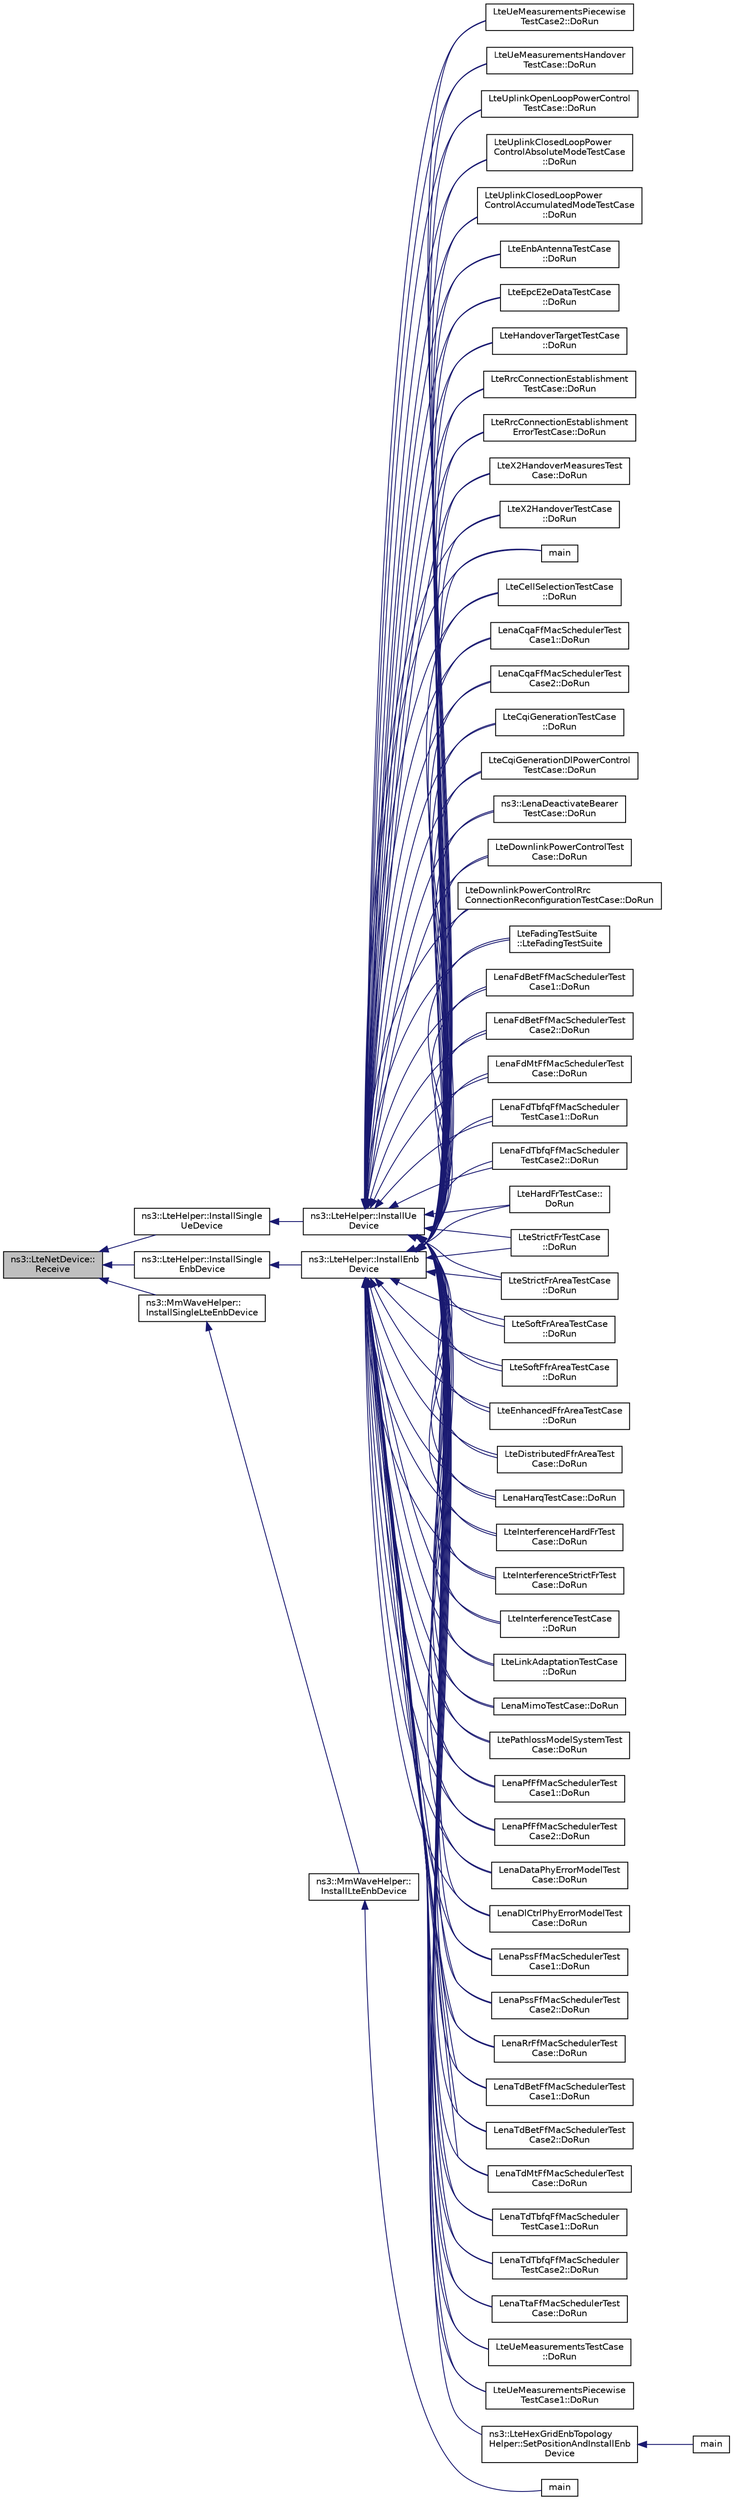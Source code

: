 digraph "ns3::LteNetDevice::Receive"
{
  edge [fontname="Helvetica",fontsize="10",labelfontname="Helvetica",labelfontsize="10"];
  node [fontname="Helvetica",fontsize="10",shape=record];
  rankdir="LR";
  Node1 [label="ns3::LteNetDevice::\lReceive",height=0.2,width=0.4,color="black", fillcolor="grey75", style="filled", fontcolor="black"];
  Node1 -> Node2 [dir="back",color="midnightblue",fontsize="10",style="solid"];
  Node2 [label="ns3::LteHelper::InstallSingle\lEnbDevice",height=0.2,width=0.4,color="black", fillcolor="white", style="filled",URL="$d6/d63/classns3_1_1LteHelper.html#afac168014c3a4ac5c30bfd7c1d09cb96"];
  Node2 -> Node3 [dir="back",color="midnightblue",fontsize="10",style="solid"];
  Node3 [label="ns3::LteHelper::InstallEnb\lDevice",height=0.2,width=0.4,color="black", fillcolor="white", style="filled",URL="$d6/d63/classns3_1_1LteHelper.html#a5e009ad35ef85f46b5a6099263f15a03"];
  Node3 -> Node4 [dir="back",color="midnightblue",fontsize="10",style="solid"];
  Node4 [label="main",height=0.2,width=0.4,color="black", fillcolor="white", style="filled",URL="$d5/d9b/lena-cqi-threshold_8cc.html#a0ddf1224851353fc92bfbff6f499fa97"];
  Node3 -> Node5 [dir="back",color="midnightblue",fontsize="10",style="solid"];
  Node5 [label="ns3::LteHexGridEnbTopology\lHelper::SetPositionAndInstallEnb\lDevice",height=0.2,width=0.4,color="black", fillcolor="white", style="filled",URL="$d1/d31/classns3_1_1LteHexGridEnbTopologyHelper.html#ad16fb01e9df27659bb1c4328542e07d6"];
  Node5 -> Node6 [dir="back",color="midnightblue",fontsize="10",style="solid"];
  Node6 [label="main",height=0.2,width=0.4,color="black", fillcolor="white", style="filled",URL="$da/d10/lena-dual-stripe_8cc.html#a0ddf1224851353fc92bfbff6f499fa97"];
  Node3 -> Node7 [dir="back",color="midnightblue",fontsize="10",style="solid"];
  Node7 [label="LteCellSelectionTestCase\l::DoRun",height=0.2,width=0.4,color="black", fillcolor="white", style="filled",URL="$d3/d21/classLteCellSelectionTestCase.html#a2ad9dadf26f7beb5d3ed1c6dfbcef90a",tooltip="Setup the simulation according to the configuration set by the class constructor, run it..."];
  Node3 -> Node8 [dir="back",color="midnightblue",fontsize="10",style="solid"];
  Node8 [label="LenaCqaFfMacSchedulerTest\lCase1::DoRun",height=0.2,width=0.4,color="black", fillcolor="white", style="filled",URL="$d2/d5c/classLenaCqaFfMacSchedulerTestCase1.html#a91b3e2ef4ff292dbeda5559ff0eae1e6",tooltip="Implementation to actually run this TestCase. "];
  Node3 -> Node9 [dir="back",color="midnightblue",fontsize="10",style="solid"];
  Node9 [label="LenaCqaFfMacSchedulerTest\lCase2::DoRun",height=0.2,width=0.4,color="black", fillcolor="white", style="filled",URL="$d4/d7d/classLenaCqaFfMacSchedulerTestCase2.html#a773e8490a80a3afe50adf54d713d3e4a",tooltip="Implementation to actually run this TestCase. "];
  Node3 -> Node10 [dir="back",color="midnightblue",fontsize="10",style="solid"];
  Node10 [label="LteCqiGenerationTestCase\l::DoRun",height=0.2,width=0.4,color="black", fillcolor="white", style="filled",URL="$d6/d58/classLteCqiGenerationTestCase.html#a263a0f3670c23e42ed3feb7d353bdd09",tooltip="Implementation to actually run this TestCase. "];
  Node3 -> Node11 [dir="back",color="midnightblue",fontsize="10",style="solid"];
  Node11 [label="LteCqiGenerationDlPowerControl\lTestCase::DoRun",height=0.2,width=0.4,color="black", fillcolor="white", style="filled",URL="$d0/d70/classLteCqiGenerationDlPowerControlTestCase.html#a8a6ba5e52123fc8ed0deb9014a8b0591",tooltip="Implementation to actually run this TestCase. "];
  Node3 -> Node12 [dir="back",color="midnightblue",fontsize="10",style="solid"];
  Node12 [label="ns3::LenaDeactivateBearer\lTestCase::DoRun",height=0.2,width=0.4,color="black", fillcolor="white", style="filled",URL="$d4/d2f/classns3_1_1LenaDeactivateBearerTestCase.html#a214d777e46f96b701efdfd360871f53f",tooltip="Implementation to actually run this TestCase. "];
  Node3 -> Node13 [dir="back",color="midnightblue",fontsize="10",style="solid"];
  Node13 [label="LteDownlinkPowerControlTest\lCase::DoRun",height=0.2,width=0.4,color="black", fillcolor="white", style="filled",URL="$dd/d8d/classLteDownlinkPowerControlTestCase.html#a2eb1e31f7313f51061d8aa950d3f4268",tooltip="Implementation to actually run this TestCase. "];
  Node3 -> Node14 [dir="back",color="midnightblue",fontsize="10",style="solid"];
  Node14 [label="LteDownlinkPowerControlRrc\lConnectionReconfigurationTestCase::DoRun",height=0.2,width=0.4,color="black", fillcolor="white", style="filled",URL="$dd/d20/classLteDownlinkPowerControlRrcConnectionReconfigurationTestCase.html#a3f7be434747a85c448ade6fc4500d552",tooltip="Implementation to actually run this TestCase. "];
  Node3 -> Node15 [dir="back",color="midnightblue",fontsize="10",style="solid"];
  Node15 [label="LteFadingTestSuite\l::LteFadingTestSuite",height=0.2,width=0.4,color="black", fillcolor="white", style="filled",URL="$da/d7a/classLteFadingTestSuite.html#aa8f5d146edf68b18fe52196168dcbf90"];
  Node3 -> Node16 [dir="back",color="midnightblue",fontsize="10",style="solid"];
  Node16 [label="LenaFdBetFfMacSchedulerTest\lCase1::DoRun",height=0.2,width=0.4,color="black", fillcolor="white", style="filled",URL="$de/d24/classLenaFdBetFfMacSchedulerTestCase1.html#a21b7a9f396adcc1ab24ddefc919345f2",tooltip="Implementation to actually run this TestCase. "];
  Node3 -> Node17 [dir="back",color="midnightblue",fontsize="10",style="solid"];
  Node17 [label="LenaFdBetFfMacSchedulerTest\lCase2::DoRun",height=0.2,width=0.4,color="black", fillcolor="white", style="filled",URL="$d5/de5/classLenaFdBetFfMacSchedulerTestCase2.html#a51c587a50f2087be7c3950f4d2d82852",tooltip="Implementation to actually run this TestCase. "];
  Node3 -> Node18 [dir="back",color="midnightblue",fontsize="10",style="solid"];
  Node18 [label="LenaFdMtFfMacSchedulerTest\lCase::DoRun",height=0.2,width=0.4,color="black", fillcolor="white", style="filled",URL="$d6/dbd/classLenaFdMtFfMacSchedulerTestCase.html#a5cfc445b7daa4a02df317b46ee007f1a",tooltip="Implementation to actually run this TestCase. "];
  Node3 -> Node19 [dir="back",color="midnightblue",fontsize="10",style="solid"];
  Node19 [label="LenaFdTbfqFfMacScheduler\lTestCase1::DoRun",height=0.2,width=0.4,color="black", fillcolor="white", style="filled",URL="$d8/d07/classLenaFdTbfqFfMacSchedulerTestCase1.html#ae0536bf54d4e05fbf3600c1654c14cc0",tooltip="Implementation to actually run this TestCase. "];
  Node3 -> Node20 [dir="back",color="midnightblue",fontsize="10",style="solid"];
  Node20 [label="LenaFdTbfqFfMacScheduler\lTestCase2::DoRun",height=0.2,width=0.4,color="black", fillcolor="white", style="filled",URL="$d4/da3/classLenaFdTbfqFfMacSchedulerTestCase2.html#a2e43d4f9483463dffa86410a1ce47140",tooltip="Implementation to actually run this TestCase. "];
  Node3 -> Node21 [dir="back",color="midnightblue",fontsize="10",style="solid"];
  Node21 [label="LteHardFrTestCase::\lDoRun",height=0.2,width=0.4,color="black", fillcolor="white", style="filled",URL="$d3/d19/classLteHardFrTestCase.html#a7267927f1ffb7acff88742eb33ab2e3c",tooltip="Implementation to actually run this TestCase. "];
  Node3 -> Node22 [dir="back",color="midnightblue",fontsize="10",style="solid"];
  Node22 [label="LteStrictFrTestCase\l::DoRun",height=0.2,width=0.4,color="black", fillcolor="white", style="filled",URL="$d7/d86/classLteStrictFrTestCase.html#afd223c9e5a1d3e14a244303963e21425",tooltip="Implementation to actually run this TestCase. "];
  Node3 -> Node23 [dir="back",color="midnightblue",fontsize="10",style="solid"];
  Node23 [label="LteStrictFrAreaTestCase\l::DoRun",height=0.2,width=0.4,color="black", fillcolor="white", style="filled",URL="$df/d79/classLteStrictFrAreaTestCase.html#a61e945e04c3b10a50c2f484198199b49",tooltip="Implementation to actually run this TestCase. "];
  Node3 -> Node24 [dir="back",color="midnightblue",fontsize="10",style="solid"];
  Node24 [label="LteSoftFrAreaTestCase\l::DoRun",height=0.2,width=0.4,color="black", fillcolor="white", style="filled",URL="$de/df4/classLteSoftFrAreaTestCase.html#ae0df301b6c0f1a80a0145746b15a109c",tooltip="Implementation to actually run this TestCase. "];
  Node3 -> Node25 [dir="back",color="midnightblue",fontsize="10",style="solid"];
  Node25 [label="LteSoftFfrAreaTestCase\l::DoRun",height=0.2,width=0.4,color="black", fillcolor="white", style="filled",URL="$d5/df1/classLteSoftFfrAreaTestCase.html#aaf88ccad780563fc6394cd97ec9328d4",tooltip="Implementation to actually run this TestCase. "];
  Node3 -> Node26 [dir="back",color="midnightblue",fontsize="10",style="solid"];
  Node26 [label="LteEnhancedFfrAreaTestCase\l::DoRun",height=0.2,width=0.4,color="black", fillcolor="white", style="filled",URL="$dc/d2a/classLteEnhancedFfrAreaTestCase.html#aa242a1923952a50df92c3e291f1ca8a6",tooltip="Implementation to actually run this TestCase. "];
  Node3 -> Node27 [dir="back",color="midnightblue",fontsize="10",style="solid"];
  Node27 [label="LteDistributedFfrAreaTest\lCase::DoRun",height=0.2,width=0.4,color="black", fillcolor="white", style="filled",URL="$d7/d87/classLteDistributedFfrAreaTestCase.html#a1a386a39f2ddc3d22b17a134b775e2b7",tooltip="Implementation to actually run this TestCase. "];
  Node3 -> Node28 [dir="back",color="midnightblue",fontsize="10",style="solid"];
  Node28 [label="LenaHarqTestCase::DoRun",height=0.2,width=0.4,color="black", fillcolor="white", style="filled",URL="$dc/d87/classLenaHarqTestCase.html#a77a86faca2ff6021e971516d82ea0533",tooltip="Implementation to actually run this TestCase. "];
  Node3 -> Node29 [dir="back",color="midnightblue",fontsize="10",style="solid"];
  Node29 [label="LteInterferenceHardFrTest\lCase::DoRun",height=0.2,width=0.4,color="black", fillcolor="white", style="filled",URL="$d5/d60/classLteInterferenceHardFrTestCase.html#a2967abd43e38abed8a9d85d51c59937b",tooltip="Implementation to actually run this TestCase. "];
  Node3 -> Node30 [dir="back",color="midnightblue",fontsize="10",style="solid"];
  Node30 [label="LteInterferenceStrictFrTest\lCase::DoRun",height=0.2,width=0.4,color="black", fillcolor="white", style="filled",URL="$d6/da6/classLteInterferenceStrictFrTestCase.html#a8c8428c04ea0f4a892f289bb8423da52",tooltip="Implementation to actually run this TestCase. "];
  Node3 -> Node31 [dir="back",color="midnightblue",fontsize="10",style="solid"];
  Node31 [label="LteInterferenceTestCase\l::DoRun",height=0.2,width=0.4,color="black", fillcolor="white", style="filled",URL="$d8/d09/classLteInterferenceTestCase.html#adc059d120a4d9effd2ca5f6fecaae31a",tooltip="Implementation to actually run this TestCase. "];
  Node3 -> Node32 [dir="back",color="midnightblue",fontsize="10",style="solid"];
  Node32 [label="LteLinkAdaptationTestCase\l::DoRun",height=0.2,width=0.4,color="black", fillcolor="white", style="filled",URL="$d6/df3/classLteLinkAdaptationTestCase.html#a2310163be7e860827f18fce7fd100649",tooltip="Implementation to actually run this TestCase. "];
  Node3 -> Node33 [dir="back",color="midnightblue",fontsize="10",style="solid"];
  Node33 [label="LenaMimoTestCase::DoRun",height=0.2,width=0.4,color="black", fillcolor="white", style="filled",URL="$d4/d7e/classLenaMimoTestCase.html#a5479f5cb1621e84f8d28b4779f3e3b7c",tooltip="Implementation to actually run this TestCase. "];
  Node3 -> Node34 [dir="back",color="midnightblue",fontsize="10",style="solid"];
  Node34 [label="LtePathlossModelSystemTest\lCase::DoRun",height=0.2,width=0.4,color="black", fillcolor="white", style="filled",URL="$d2/d51/classLtePathlossModelSystemTestCase.html#a6cf8d23b5eab69a72e893419bbd13c1b",tooltip="Implementation to actually run this TestCase. "];
  Node3 -> Node35 [dir="back",color="midnightblue",fontsize="10",style="solid"];
  Node35 [label="LenaPfFfMacSchedulerTest\lCase1::DoRun",height=0.2,width=0.4,color="black", fillcolor="white", style="filled",URL="$df/d47/classLenaPfFfMacSchedulerTestCase1.html#a34e366045d568d5a38bedfeebbf72b79",tooltip="Implementation to actually run this TestCase. "];
  Node3 -> Node36 [dir="back",color="midnightblue",fontsize="10",style="solid"];
  Node36 [label="LenaPfFfMacSchedulerTest\lCase2::DoRun",height=0.2,width=0.4,color="black", fillcolor="white", style="filled",URL="$d9/dd8/classLenaPfFfMacSchedulerTestCase2.html#a693c0eff7472d9b3bb12f1f95e46253b",tooltip="Implementation to actually run this TestCase. "];
  Node3 -> Node37 [dir="back",color="midnightblue",fontsize="10",style="solid"];
  Node37 [label="LenaDataPhyErrorModelTest\lCase::DoRun",height=0.2,width=0.4,color="black", fillcolor="white", style="filled",URL="$d0/dbb/classLenaDataPhyErrorModelTestCase.html#a363738c5b8d73b6b3398dc526faf7792",tooltip="Implementation to actually run this TestCase. "];
  Node3 -> Node38 [dir="back",color="midnightblue",fontsize="10",style="solid"];
  Node38 [label="LenaDlCtrlPhyErrorModelTest\lCase::DoRun",height=0.2,width=0.4,color="black", fillcolor="white", style="filled",URL="$db/d32/classLenaDlCtrlPhyErrorModelTestCase.html#a1fb7c0a2adfe1083d7e0883b866b0954",tooltip="Implementation to actually run this TestCase. "];
  Node3 -> Node39 [dir="back",color="midnightblue",fontsize="10",style="solid"];
  Node39 [label="LenaPssFfMacSchedulerTest\lCase1::DoRun",height=0.2,width=0.4,color="black", fillcolor="white", style="filled",URL="$de/d58/classLenaPssFfMacSchedulerTestCase1.html#a82b48ffdd476a2c0b5b111aaa2702fc9",tooltip="Implementation to actually run this TestCase. "];
  Node3 -> Node40 [dir="back",color="midnightblue",fontsize="10",style="solid"];
  Node40 [label="LenaPssFfMacSchedulerTest\lCase2::DoRun",height=0.2,width=0.4,color="black", fillcolor="white", style="filled",URL="$dd/db8/classLenaPssFfMacSchedulerTestCase2.html#aff2e955c075aacd1f05d38b81ace0c3a",tooltip="Implementation to actually run this TestCase. "];
  Node3 -> Node41 [dir="back",color="midnightblue",fontsize="10",style="solid"];
  Node41 [label="LenaRrFfMacSchedulerTest\lCase::DoRun",height=0.2,width=0.4,color="black", fillcolor="white", style="filled",URL="$df/d0d/classLenaRrFfMacSchedulerTestCase.html#a1e221eff047ec55f7f1d36daab1f1d91",tooltip="Implementation to actually run this TestCase. "];
  Node3 -> Node42 [dir="back",color="midnightblue",fontsize="10",style="solid"];
  Node42 [label="LenaTdBetFfMacSchedulerTest\lCase1::DoRun",height=0.2,width=0.4,color="black", fillcolor="white", style="filled",URL="$d5/d5a/classLenaTdBetFfMacSchedulerTestCase1.html#a7d559a1158bc847fbf816ed856b7b8eb",tooltip="Implementation to actually run this TestCase. "];
  Node3 -> Node43 [dir="back",color="midnightblue",fontsize="10",style="solid"];
  Node43 [label="LenaTdBetFfMacSchedulerTest\lCase2::DoRun",height=0.2,width=0.4,color="black", fillcolor="white", style="filled",URL="$d7/d98/classLenaTdBetFfMacSchedulerTestCase2.html#a57f91550eee3286bec279c76f9ab8a19",tooltip="Implementation to actually run this TestCase. "];
  Node3 -> Node44 [dir="back",color="midnightblue",fontsize="10",style="solid"];
  Node44 [label="LenaTdMtFfMacSchedulerTest\lCase::DoRun",height=0.2,width=0.4,color="black", fillcolor="white", style="filled",URL="$d8/d9a/classLenaTdMtFfMacSchedulerTestCase.html#a58d638cd7e72948bb9956cd770eb053f",tooltip="Implementation to actually run this TestCase. "];
  Node3 -> Node45 [dir="back",color="midnightblue",fontsize="10",style="solid"];
  Node45 [label="LenaTdTbfqFfMacScheduler\lTestCase1::DoRun",height=0.2,width=0.4,color="black", fillcolor="white", style="filled",URL="$db/de2/classLenaTdTbfqFfMacSchedulerTestCase1.html#a7cc404c3537ef82bd8c4d8ebee0af929",tooltip="Implementation to actually run this TestCase. "];
  Node3 -> Node46 [dir="back",color="midnightblue",fontsize="10",style="solid"];
  Node46 [label="LenaTdTbfqFfMacScheduler\lTestCase2::DoRun",height=0.2,width=0.4,color="black", fillcolor="white", style="filled",URL="$d0/d1c/classLenaTdTbfqFfMacSchedulerTestCase2.html#a4029c5006bf9136e36d90101934b1db0",tooltip="Implementation to actually run this TestCase. "];
  Node3 -> Node47 [dir="back",color="midnightblue",fontsize="10",style="solid"];
  Node47 [label="LenaTtaFfMacSchedulerTest\lCase::DoRun",height=0.2,width=0.4,color="black", fillcolor="white", style="filled",URL="$db/dc7/classLenaTtaFfMacSchedulerTestCase.html#a6c4a3631833e54ea62e6c454e937348a",tooltip="Implementation to actually run this TestCase. "];
  Node3 -> Node48 [dir="back",color="midnightblue",fontsize="10",style="solid"];
  Node48 [label="LteUeMeasurementsTestCase\l::DoRun",height=0.2,width=0.4,color="black", fillcolor="white", style="filled",URL="$da/d83/classLteUeMeasurementsTestCase.html#a6ead76e605e0d03f6e9ea74b6bf608aa",tooltip="Implementation to actually run this TestCase. "];
  Node3 -> Node49 [dir="back",color="midnightblue",fontsize="10",style="solid"];
  Node49 [label="LteUeMeasurementsPiecewise\lTestCase1::DoRun",height=0.2,width=0.4,color="black", fillcolor="white", style="filled",URL="$d4/d22/classLteUeMeasurementsPiecewiseTestCase1.html#a76f2ad9d43e2fb22c37e4e8763296a5f",tooltip="Setup the simulation with the intended UE measurement reporting configuration, run it..."];
  Node3 -> Node50 [dir="back",color="midnightblue",fontsize="10",style="solid"];
  Node50 [label="LteUeMeasurementsPiecewise\lTestCase2::DoRun",height=0.2,width=0.4,color="black", fillcolor="white", style="filled",URL="$d1/d8f/classLteUeMeasurementsPiecewiseTestCase2.html#aa3d0caf8f82d095e8c85434b294482b6",tooltip="Setup the simulation with the intended UE measurement reporting configuration, run it..."];
  Node3 -> Node51 [dir="back",color="midnightblue",fontsize="10",style="solid"];
  Node51 [label="LteUeMeasurementsHandover\lTestCase::DoRun",height=0.2,width=0.4,color="black", fillcolor="white", style="filled",URL="$d6/dc2/classLteUeMeasurementsHandoverTestCase.html#ae81c492f54cd25f174b26310458a7e5f",tooltip="Setup the simulation with the intended UE measurement reporting configuration, run it..."];
  Node3 -> Node52 [dir="back",color="midnightblue",fontsize="10",style="solid"];
  Node52 [label="LteUplinkOpenLoopPowerControl\lTestCase::DoRun",height=0.2,width=0.4,color="black", fillcolor="white", style="filled",URL="$d0/d8c/classLteUplinkOpenLoopPowerControlTestCase.html#a1cd67f8fd6b950e1a92142dec9e4af10",tooltip="Implementation to actually run this TestCase. "];
  Node3 -> Node53 [dir="back",color="midnightblue",fontsize="10",style="solid"];
  Node53 [label="LteUplinkClosedLoopPower\lControlAbsoluteModeTestCase\l::DoRun",height=0.2,width=0.4,color="black", fillcolor="white", style="filled",URL="$df/d5e/classLteUplinkClosedLoopPowerControlAbsoluteModeTestCase.html#a6a3e4107566655c5cbbf946c0e68c3d0",tooltip="Implementation to actually run this TestCase. "];
  Node3 -> Node54 [dir="back",color="midnightblue",fontsize="10",style="solid"];
  Node54 [label="LteUplinkClosedLoopPower\lControlAccumulatedModeTestCase\l::DoRun",height=0.2,width=0.4,color="black", fillcolor="white", style="filled",URL="$d0/d7a/classLteUplinkClosedLoopPowerControlAccumulatedModeTestCase.html#aefa91ec44dabd2bed1558fce70290da9",tooltip="Implementation to actually run this TestCase. "];
  Node3 -> Node55 [dir="back",color="midnightblue",fontsize="10",style="solid"];
  Node55 [label="LteEnbAntennaTestCase\l::DoRun",height=0.2,width=0.4,color="black", fillcolor="white", style="filled",URL="$db/d32/classLteEnbAntennaTestCase.html#a6120b567186fa3218fdaa1712399079e",tooltip="Implementation to actually run this TestCase. "];
  Node3 -> Node56 [dir="back",color="midnightblue",fontsize="10",style="solid"];
  Node56 [label="LteEpcE2eDataTestCase\l::DoRun",height=0.2,width=0.4,color="black", fillcolor="white", style="filled",URL="$de/d92/classLteEpcE2eDataTestCase.html#a7b55bb639cd07d8b68365444a4cea639",tooltip="Implementation to actually run this TestCase. "];
  Node3 -> Node57 [dir="back",color="midnightblue",fontsize="10",style="solid"];
  Node57 [label="LteHandoverTargetTestCase\l::DoRun",height=0.2,width=0.4,color="black", fillcolor="white", style="filled",URL="$d5/d92/classLteHandoverTargetTestCase.html#adc2ffaf5e89accdbf70756ad9a92ce2c",tooltip="Run a simulation of a micro-cell network using the parameters provided to the constructor function..."];
  Node3 -> Node58 [dir="back",color="midnightblue",fontsize="10",style="solid"];
  Node58 [label="LteRrcConnectionEstablishment\lTestCase::DoRun",height=0.2,width=0.4,color="black", fillcolor="white", style="filled",URL="$df/dad/classLteRrcConnectionEstablishmentTestCase.html#a2c32cab9b29852f42c4ad1e7b68068b2",tooltip="Implementation to actually run this TestCase. "];
  Node3 -> Node59 [dir="back",color="midnightblue",fontsize="10",style="solid"];
  Node59 [label="LteRrcConnectionEstablishment\lErrorTestCase::DoRun",height=0.2,width=0.4,color="black", fillcolor="white", style="filled",URL="$d3/d7a/classLteRrcConnectionEstablishmentErrorTestCase.html#adaffd410f878c9af5d8d4df0db31eeee",tooltip="Implementation to actually run this TestCase. "];
  Node3 -> Node60 [dir="back",color="midnightblue",fontsize="10",style="solid"];
  Node60 [label="LteX2HandoverMeasuresTest\lCase::DoRun",height=0.2,width=0.4,color="black", fillcolor="white", style="filled",URL="$dd/d82/classLteX2HandoverMeasuresTestCase.html#a6aefe1e71df347688687fb5d8dd54104",tooltip="Implementation to actually run this TestCase. "];
  Node3 -> Node61 [dir="back",color="midnightblue",fontsize="10",style="solid"];
  Node61 [label="LteX2HandoverTestCase\l::DoRun",height=0.2,width=0.4,color="black", fillcolor="white", style="filled",URL="$d4/d48/classLteX2HandoverTestCase.html#a5d77d6fbe61da649203846d4617b4716",tooltip="Implementation to actually run this TestCase. "];
  Node1 -> Node62 [dir="back",color="midnightblue",fontsize="10",style="solid"];
  Node62 [label="ns3::LteHelper::InstallSingle\lUeDevice",height=0.2,width=0.4,color="black", fillcolor="white", style="filled",URL="$d6/d63/classns3_1_1LteHelper.html#afa6e13db5742241f48f8f4b8533b67f6"];
  Node62 -> Node63 [dir="back",color="midnightblue",fontsize="10",style="solid"];
  Node63 [label="ns3::LteHelper::InstallUe\lDevice",height=0.2,width=0.4,color="black", fillcolor="white", style="filled",URL="$d6/d63/classns3_1_1LteHelper.html#ac9cd932d7de92811cfa953c2e3b2fc9f"];
  Node63 -> Node4 [dir="back",color="midnightblue",fontsize="10",style="solid"];
  Node63 -> Node7 [dir="back",color="midnightblue",fontsize="10",style="solid"];
  Node63 -> Node8 [dir="back",color="midnightblue",fontsize="10",style="solid"];
  Node63 -> Node9 [dir="back",color="midnightblue",fontsize="10",style="solid"];
  Node63 -> Node10 [dir="back",color="midnightblue",fontsize="10",style="solid"];
  Node63 -> Node11 [dir="back",color="midnightblue",fontsize="10",style="solid"];
  Node63 -> Node12 [dir="back",color="midnightblue",fontsize="10",style="solid"];
  Node63 -> Node13 [dir="back",color="midnightblue",fontsize="10",style="solid"];
  Node63 -> Node14 [dir="back",color="midnightblue",fontsize="10",style="solid"];
  Node63 -> Node15 [dir="back",color="midnightblue",fontsize="10",style="solid"];
  Node63 -> Node16 [dir="back",color="midnightblue",fontsize="10",style="solid"];
  Node63 -> Node17 [dir="back",color="midnightblue",fontsize="10",style="solid"];
  Node63 -> Node18 [dir="back",color="midnightblue",fontsize="10",style="solid"];
  Node63 -> Node19 [dir="back",color="midnightblue",fontsize="10",style="solid"];
  Node63 -> Node20 [dir="back",color="midnightblue",fontsize="10",style="solid"];
  Node63 -> Node21 [dir="back",color="midnightblue",fontsize="10",style="solid"];
  Node63 -> Node22 [dir="back",color="midnightblue",fontsize="10",style="solid"];
  Node63 -> Node23 [dir="back",color="midnightblue",fontsize="10",style="solid"];
  Node63 -> Node24 [dir="back",color="midnightblue",fontsize="10",style="solid"];
  Node63 -> Node25 [dir="back",color="midnightblue",fontsize="10",style="solid"];
  Node63 -> Node26 [dir="back",color="midnightblue",fontsize="10",style="solid"];
  Node63 -> Node27 [dir="back",color="midnightblue",fontsize="10",style="solid"];
  Node63 -> Node28 [dir="back",color="midnightblue",fontsize="10",style="solid"];
  Node63 -> Node29 [dir="back",color="midnightblue",fontsize="10",style="solid"];
  Node63 -> Node30 [dir="back",color="midnightblue",fontsize="10",style="solid"];
  Node63 -> Node31 [dir="back",color="midnightblue",fontsize="10",style="solid"];
  Node63 -> Node32 [dir="back",color="midnightblue",fontsize="10",style="solid"];
  Node63 -> Node33 [dir="back",color="midnightblue",fontsize="10",style="solid"];
  Node63 -> Node34 [dir="back",color="midnightblue",fontsize="10",style="solid"];
  Node63 -> Node35 [dir="back",color="midnightblue",fontsize="10",style="solid"];
  Node63 -> Node36 [dir="back",color="midnightblue",fontsize="10",style="solid"];
  Node63 -> Node37 [dir="back",color="midnightblue",fontsize="10",style="solid"];
  Node63 -> Node38 [dir="back",color="midnightblue",fontsize="10",style="solid"];
  Node63 -> Node39 [dir="back",color="midnightblue",fontsize="10",style="solid"];
  Node63 -> Node40 [dir="back",color="midnightblue",fontsize="10",style="solid"];
  Node63 -> Node41 [dir="back",color="midnightblue",fontsize="10",style="solid"];
  Node63 -> Node42 [dir="back",color="midnightblue",fontsize="10",style="solid"];
  Node63 -> Node43 [dir="back",color="midnightblue",fontsize="10",style="solid"];
  Node63 -> Node44 [dir="back",color="midnightblue",fontsize="10",style="solid"];
  Node63 -> Node45 [dir="back",color="midnightblue",fontsize="10",style="solid"];
  Node63 -> Node46 [dir="back",color="midnightblue",fontsize="10",style="solid"];
  Node63 -> Node47 [dir="back",color="midnightblue",fontsize="10",style="solid"];
  Node63 -> Node48 [dir="back",color="midnightblue",fontsize="10",style="solid"];
  Node63 -> Node49 [dir="back",color="midnightblue",fontsize="10",style="solid"];
  Node63 -> Node50 [dir="back",color="midnightblue",fontsize="10",style="solid"];
  Node63 -> Node51 [dir="back",color="midnightblue",fontsize="10",style="solid"];
  Node63 -> Node52 [dir="back",color="midnightblue",fontsize="10",style="solid"];
  Node63 -> Node53 [dir="back",color="midnightblue",fontsize="10",style="solid"];
  Node63 -> Node54 [dir="back",color="midnightblue",fontsize="10",style="solid"];
  Node63 -> Node55 [dir="back",color="midnightblue",fontsize="10",style="solid"];
  Node63 -> Node56 [dir="back",color="midnightblue",fontsize="10",style="solid"];
  Node63 -> Node57 [dir="back",color="midnightblue",fontsize="10",style="solid"];
  Node63 -> Node58 [dir="back",color="midnightblue",fontsize="10",style="solid"];
  Node63 -> Node59 [dir="back",color="midnightblue",fontsize="10",style="solid"];
  Node63 -> Node60 [dir="back",color="midnightblue",fontsize="10",style="solid"];
  Node63 -> Node61 [dir="back",color="midnightblue",fontsize="10",style="solid"];
  Node1 -> Node64 [dir="back",color="midnightblue",fontsize="10",style="solid"];
  Node64 [label="ns3::MmWaveHelper::\lInstallSingleLteEnbDevice",height=0.2,width=0.4,color="black", fillcolor="white", style="filled",URL="$dd/d6b/classns3_1_1MmWaveHelper.html#aaeb59f78f5681d696fe4b3ddea022406"];
  Node64 -> Node65 [dir="back",color="midnightblue",fontsize="10",style="solid"];
  Node65 [label="ns3::MmWaveHelper::\lInstallLteEnbDevice",height=0.2,width=0.4,color="black", fillcolor="white", style="filled",URL="$dd/d6b/classns3_1_1MmWaveHelper.html#a5c265e74ff3134d117adabadb1e25357"];
  Node65 -> Node66 [dir="back",color="midnightblue",fontsize="10",style="solid"];
  Node66 [label="main",height=0.2,width=0.4,color="black", fillcolor="white", style="filled",URL="$d5/d1b/mc-twoenbs_8cc.html#a0ddf1224851353fc92bfbff6f499fa97"];
}
